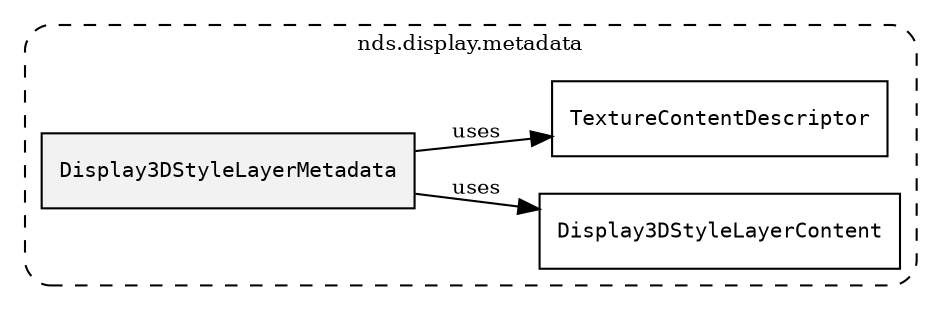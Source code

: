 /**
 * This dot file creates symbol collaboration diagram for Display3DStyleLayerMetadata.
 */
digraph ZSERIO
{
    node [shape=box, fontsize=10];
    rankdir="LR";
    fontsize=10;
    tooltip="Display3DStyleLayerMetadata collaboration diagram";

    subgraph "cluster_nds.display.metadata"
    {
        style="dashed, rounded";
        label="nds.display.metadata";
        tooltip="Package nds.display.metadata";
        href="../../../content/packages/nds.display.metadata.html#Package-nds-display-metadata";
        target="_parent";

        "Display3DStyleLayerMetadata" [style="filled", fillcolor="#0000000D", target="_parent", label=<<font face="monospace"><table align="center" border="0" cellspacing="0" cellpadding="0"><tr><td href="../../../content/packages/nds.display.metadata.html#Structure-Display3DStyleLayerMetadata" title="Structure defined in nds.display.metadata">Display3DStyleLayerMetadata</td></tr></table></font>>];
        "Display3DStyleLayerContent" [target="_parent", label=<<font face="monospace"><table align="center" border="0" cellspacing="0" cellpadding="0"><tr><td href="../../../content/packages/nds.display.metadata.html#Structure-Display3DStyleLayerContent" title="Structure defined in nds.display.metadata">Display3DStyleLayerContent</td></tr></table></font>>];
        "TextureContentDescriptor" [target="_parent", label=<<font face="monospace"><table align="center" border="0" cellspacing="0" cellpadding="0"><tr><td href="../../../content/packages/nds.display.metadata.html#Structure-TextureContentDescriptor" title="Structure defined in nds.display.metadata">TextureContentDescriptor</td></tr></table></font>>];
    }

    "Display3DStyleLayerMetadata" -> "Display3DStyleLayerContent" [label="uses", fontsize=10];
    "Display3DStyleLayerMetadata" -> "TextureContentDescriptor" [label="uses", fontsize=10];
}
